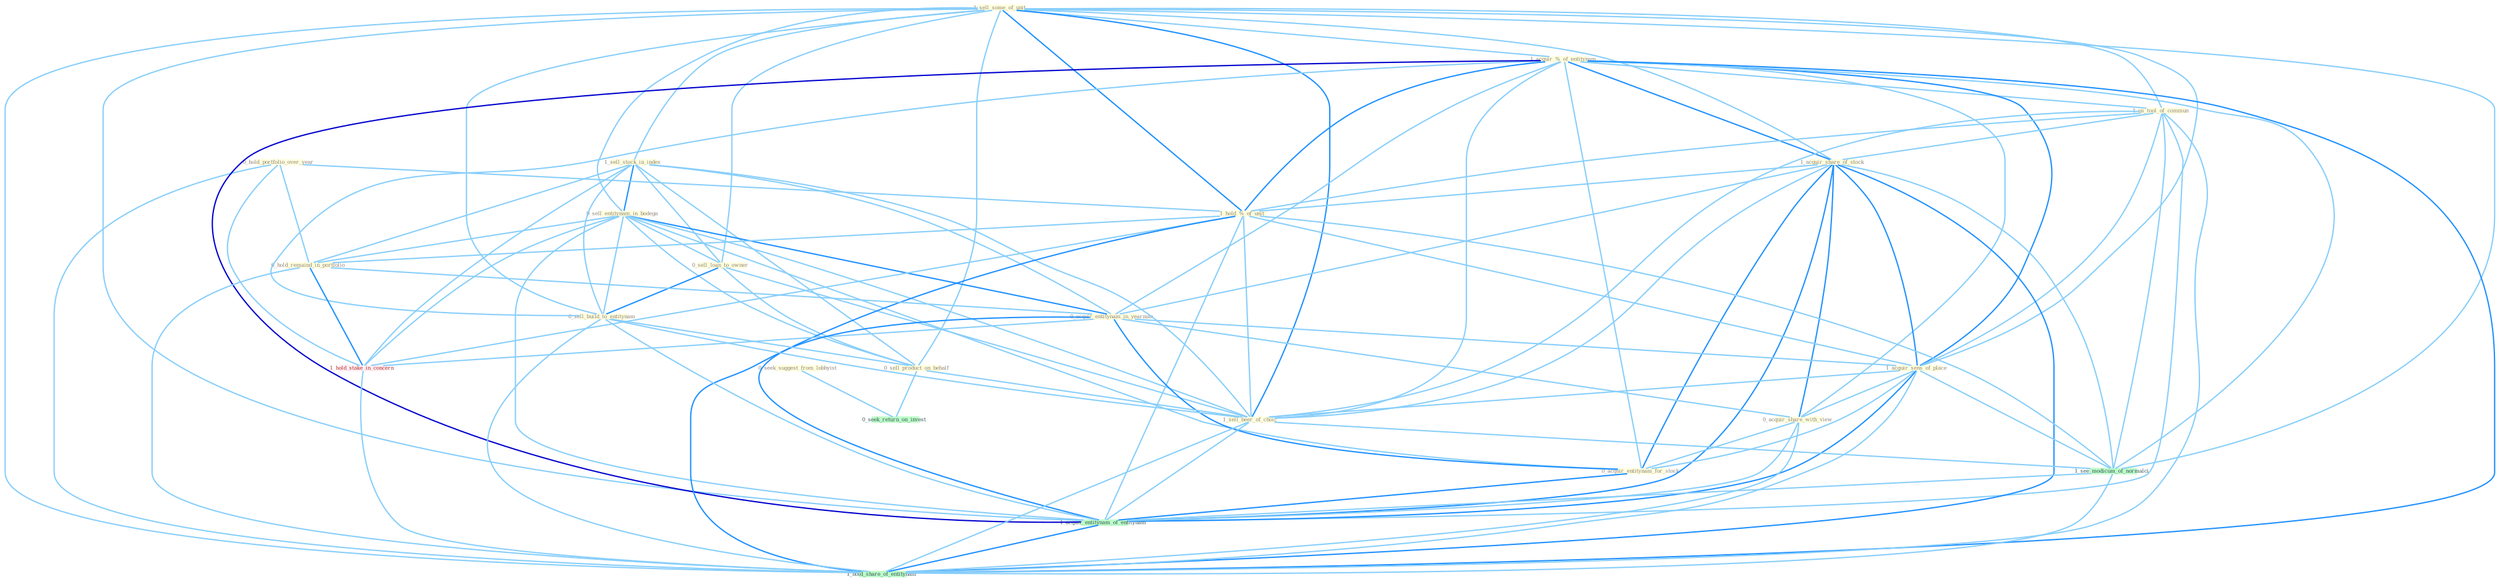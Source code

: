 Graph G{ 
    node
    [shape=polygon,style=filled,width=.5,height=.06,color="#BDFCC9",fixedsize=true,fontsize=4,
    fontcolor="#2f4f4f"];
    {node
    [color="#ffffe0", fontcolor="#8b7d6b"] "1_sell_some_of_unit " "1_sell_stock_in_index " "0_hold_portfolio_over_year " "1_acquir_%_of_entitynam " "0_sell_entitynam_in_bodega " "0_seek_suggest_from_lobbyist " "0_sell_loan_to_owner " "1_us_tool_of_commun " "1_acquir_share_of_stock " "1_hold_%_of_unit " "0_hold_remaind_in_portfolio " "0_acquir_entitynam_in_yearnum " "1_acquir_sens_of_place " "0_acquir_share_with_view " "0_sell_build_to_entitynam " "0_sell_product_on_behalf " "1_sell_beer_of_choic " "0_acquir_entitynam_for_stock "}
{node [color="#fff0f5", fontcolor="#b22222"] "1_hold_stake_in_concern "}
edge [color="#B0E2FF"];

	"1_sell_some_of_unit " -- "1_sell_stock_in_index " [w="1", color="#87cefa" ];
	"1_sell_some_of_unit " -- "1_acquir_%_of_entitynam " [w="1", color="#87cefa" ];
	"1_sell_some_of_unit " -- "0_sell_entitynam_in_bodega " [w="1", color="#87cefa" ];
	"1_sell_some_of_unit " -- "0_sell_loan_to_owner " [w="1", color="#87cefa" ];
	"1_sell_some_of_unit " -- "1_us_tool_of_commun " [w="1", color="#87cefa" ];
	"1_sell_some_of_unit " -- "1_acquir_share_of_stock " [w="1", color="#87cefa" ];
	"1_sell_some_of_unit " -- "1_hold_%_of_unit " [w="2", color="#1e90ff" , len=0.8];
	"1_sell_some_of_unit " -- "1_acquir_sens_of_place " [w="1", color="#87cefa" ];
	"1_sell_some_of_unit " -- "0_sell_build_to_entitynam " [w="1", color="#87cefa" ];
	"1_sell_some_of_unit " -- "0_sell_product_on_behalf " [w="1", color="#87cefa" ];
	"1_sell_some_of_unit " -- "1_sell_beer_of_choic " [w="2", color="#1e90ff" , len=0.8];
	"1_sell_some_of_unit " -- "1_see_modicum_of_normalci " [w="1", color="#87cefa" ];
	"1_sell_some_of_unit " -- "1_acquir_entitynam_of_entitynam " [w="1", color="#87cefa" ];
	"1_sell_some_of_unit " -- "1_hold_share_of_entitynam " [w="1", color="#87cefa" ];
	"1_sell_stock_in_index " -- "0_sell_entitynam_in_bodega " [w="2", color="#1e90ff" , len=0.8];
	"1_sell_stock_in_index " -- "0_sell_loan_to_owner " [w="1", color="#87cefa" ];
	"1_sell_stock_in_index " -- "0_hold_remaind_in_portfolio " [w="1", color="#87cefa" ];
	"1_sell_stock_in_index " -- "0_acquir_entitynam_in_yearnum " [w="1", color="#87cefa" ];
	"1_sell_stock_in_index " -- "0_sell_build_to_entitynam " [w="1", color="#87cefa" ];
	"1_sell_stock_in_index " -- "0_sell_product_on_behalf " [w="1", color="#87cefa" ];
	"1_sell_stock_in_index " -- "1_sell_beer_of_choic " [w="1", color="#87cefa" ];
	"1_sell_stock_in_index " -- "1_hold_stake_in_concern " [w="1", color="#87cefa" ];
	"0_hold_portfolio_over_year " -- "1_hold_%_of_unit " [w="1", color="#87cefa" ];
	"0_hold_portfolio_over_year " -- "0_hold_remaind_in_portfolio " [w="1", color="#87cefa" ];
	"0_hold_portfolio_over_year " -- "1_hold_stake_in_concern " [w="1", color="#87cefa" ];
	"0_hold_portfolio_over_year " -- "1_hold_share_of_entitynam " [w="1", color="#87cefa" ];
	"1_acquir_%_of_entitynam " -- "1_us_tool_of_commun " [w="1", color="#87cefa" ];
	"1_acquir_%_of_entitynam " -- "1_acquir_share_of_stock " [w="2", color="#1e90ff" , len=0.8];
	"1_acquir_%_of_entitynam " -- "1_hold_%_of_unit " [w="2", color="#1e90ff" , len=0.8];
	"1_acquir_%_of_entitynam " -- "0_acquir_entitynam_in_yearnum " [w="1", color="#87cefa" ];
	"1_acquir_%_of_entitynam " -- "1_acquir_sens_of_place " [w="2", color="#1e90ff" , len=0.8];
	"1_acquir_%_of_entitynam " -- "0_acquir_share_with_view " [w="1", color="#87cefa" ];
	"1_acquir_%_of_entitynam " -- "0_sell_build_to_entitynam " [w="1", color="#87cefa" ];
	"1_acquir_%_of_entitynam " -- "1_sell_beer_of_choic " [w="1", color="#87cefa" ];
	"1_acquir_%_of_entitynam " -- "0_acquir_entitynam_for_stock " [w="1", color="#87cefa" ];
	"1_acquir_%_of_entitynam " -- "1_see_modicum_of_normalci " [w="1", color="#87cefa" ];
	"1_acquir_%_of_entitynam " -- "1_acquir_entitynam_of_entitynam " [w="3", color="#0000cd" , len=0.6];
	"1_acquir_%_of_entitynam " -- "1_hold_share_of_entitynam " [w="2", color="#1e90ff" , len=0.8];
	"0_sell_entitynam_in_bodega " -- "0_sell_loan_to_owner " [w="1", color="#87cefa" ];
	"0_sell_entitynam_in_bodega " -- "0_hold_remaind_in_portfolio " [w="1", color="#87cefa" ];
	"0_sell_entitynam_in_bodega " -- "0_acquir_entitynam_in_yearnum " [w="2", color="#1e90ff" , len=0.8];
	"0_sell_entitynam_in_bodega " -- "0_sell_build_to_entitynam " [w="1", color="#87cefa" ];
	"0_sell_entitynam_in_bodega " -- "0_sell_product_on_behalf " [w="1", color="#87cefa" ];
	"0_sell_entitynam_in_bodega " -- "1_sell_beer_of_choic " [w="1", color="#87cefa" ];
	"0_sell_entitynam_in_bodega " -- "0_acquir_entitynam_for_stock " [w="1", color="#87cefa" ];
	"0_sell_entitynam_in_bodega " -- "1_hold_stake_in_concern " [w="1", color="#87cefa" ];
	"0_sell_entitynam_in_bodega " -- "1_acquir_entitynam_of_entitynam " [w="1", color="#87cefa" ];
	"0_seek_suggest_from_lobbyist " -- "0_seek_return_on_invest " [w="1", color="#87cefa" ];
	"0_sell_loan_to_owner " -- "0_sell_build_to_entitynam " [w="2", color="#1e90ff" , len=0.8];
	"0_sell_loan_to_owner " -- "0_sell_product_on_behalf " [w="1", color="#87cefa" ];
	"0_sell_loan_to_owner " -- "1_sell_beer_of_choic " [w="1", color="#87cefa" ];
	"1_us_tool_of_commun " -- "1_acquir_share_of_stock " [w="1", color="#87cefa" ];
	"1_us_tool_of_commun " -- "1_hold_%_of_unit " [w="1", color="#87cefa" ];
	"1_us_tool_of_commun " -- "1_acquir_sens_of_place " [w="1", color="#87cefa" ];
	"1_us_tool_of_commun " -- "1_sell_beer_of_choic " [w="1", color="#87cefa" ];
	"1_us_tool_of_commun " -- "1_see_modicum_of_normalci " [w="1", color="#87cefa" ];
	"1_us_tool_of_commun " -- "1_acquir_entitynam_of_entitynam " [w="1", color="#87cefa" ];
	"1_us_tool_of_commun " -- "1_hold_share_of_entitynam " [w="1", color="#87cefa" ];
	"1_acquir_share_of_stock " -- "1_hold_%_of_unit " [w="1", color="#87cefa" ];
	"1_acquir_share_of_stock " -- "0_acquir_entitynam_in_yearnum " [w="1", color="#87cefa" ];
	"1_acquir_share_of_stock " -- "1_acquir_sens_of_place " [w="2", color="#1e90ff" , len=0.8];
	"1_acquir_share_of_stock " -- "0_acquir_share_with_view " [w="2", color="#1e90ff" , len=0.8];
	"1_acquir_share_of_stock " -- "1_sell_beer_of_choic " [w="1", color="#87cefa" ];
	"1_acquir_share_of_stock " -- "0_acquir_entitynam_for_stock " [w="2", color="#1e90ff" , len=0.8];
	"1_acquir_share_of_stock " -- "1_see_modicum_of_normalci " [w="1", color="#87cefa" ];
	"1_acquir_share_of_stock " -- "1_acquir_entitynam_of_entitynam " [w="2", color="#1e90ff" , len=0.8];
	"1_acquir_share_of_stock " -- "1_hold_share_of_entitynam " [w="2", color="#1e90ff" , len=0.8];
	"1_hold_%_of_unit " -- "0_hold_remaind_in_portfolio " [w="1", color="#87cefa" ];
	"1_hold_%_of_unit " -- "1_acquir_sens_of_place " [w="1", color="#87cefa" ];
	"1_hold_%_of_unit " -- "1_sell_beer_of_choic " [w="1", color="#87cefa" ];
	"1_hold_%_of_unit " -- "1_hold_stake_in_concern " [w="1", color="#87cefa" ];
	"1_hold_%_of_unit " -- "1_see_modicum_of_normalci " [w="1", color="#87cefa" ];
	"1_hold_%_of_unit " -- "1_acquir_entitynam_of_entitynam " [w="1", color="#87cefa" ];
	"1_hold_%_of_unit " -- "1_hold_share_of_entitynam " [w="2", color="#1e90ff" , len=0.8];
	"0_hold_remaind_in_portfolio " -- "0_acquir_entitynam_in_yearnum " [w="1", color="#87cefa" ];
	"0_hold_remaind_in_portfolio " -- "1_hold_stake_in_concern " [w="2", color="#1e90ff" , len=0.8];
	"0_hold_remaind_in_portfolio " -- "1_hold_share_of_entitynam " [w="1", color="#87cefa" ];
	"0_acquir_entitynam_in_yearnum " -- "1_acquir_sens_of_place " [w="1", color="#87cefa" ];
	"0_acquir_entitynam_in_yearnum " -- "0_acquir_share_with_view " [w="1", color="#87cefa" ];
	"0_acquir_entitynam_in_yearnum " -- "0_acquir_entitynam_for_stock " [w="2", color="#1e90ff" , len=0.8];
	"0_acquir_entitynam_in_yearnum " -- "1_hold_stake_in_concern " [w="1", color="#87cefa" ];
	"0_acquir_entitynam_in_yearnum " -- "1_acquir_entitynam_of_entitynam " [w="2", color="#1e90ff" , len=0.8];
	"1_acquir_sens_of_place " -- "0_acquir_share_with_view " [w="1", color="#87cefa" ];
	"1_acquir_sens_of_place " -- "1_sell_beer_of_choic " [w="1", color="#87cefa" ];
	"1_acquir_sens_of_place " -- "0_acquir_entitynam_for_stock " [w="1", color="#87cefa" ];
	"1_acquir_sens_of_place " -- "1_see_modicum_of_normalci " [w="1", color="#87cefa" ];
	"1_acquir_sens_of_place " -- "1_acquir_entitynam_of_entitynam " [w="2", color="#1e90ff" , len=0.8];
	"1_acquir_sens_of_place " -- "1_hold_share_of_entitynam " [w="1", color="#87cefa" ];
	"0_acquir_share_with_view " -- "0_acquir_entitynam_for_stock " [w="1", color="#87cefa" ];
	"0_acquir_share_with_view " -- "1_acquir_entitynam_of_entitynam " [w="1", color="#87cefa" ];
	"0_acquir_share_with_view " -- "1_hold_share_of_entitynam " [w="1", color="#87cefa" ];
	"0_sell_build_to_entitynam " -- "0_sell_product_on_behalf " [w="1", color="#87cefa" ];
	"0_sell_build_to_entitynam " -- "1_sell_beer_of_choic " [w="1", color="#87cefa" ];
	"0_sell_build_to_entitynam " -- "1_acquir_entitynam_of_entitynam " [w="1", color="#87cefa" ];
	"0_sell_build_to_entitynam " -- "1_hold_share_of_entitynam " [w="1", color="#87cefa" ];
	"0_sell_product_on_behalf " -- "1_sell_beer_of_choic " [w="1", color="#87cefa" ];
	"0_sell_product_on_behalf " -- "0_seek_return_on_invest " [w="1", color="#87cefa" ];
	"1_sell_beer_of_choic " -- "1_see_modicum_of_normalci " [w="1", color="#87cefa" ];
	"1_sell_beer_of_choic " -- "1_acquir_entitynam_of_entitynam " [w="1", color="#87cefa" ];
	"1_sell_beer_of_choic " -- "1_hold_share_of_entitynam " [w="1", color="#87cefa" ];
	"0_acquir_entitynam_for_stock " -- "1_acquir_entitynam_of_entitynam " [w="2", color="#1e90ff" , len=0.8];
	"1_hold_stake_in_concern " -- "1_hold_share_of_entitynam " [w="1", color="#87cefa" ];
	"1_see_modicum_of_normalci " -- "1_acquir_entitynam_of_entitynam " [w="1", color="#87cefa" ];
	"1_see_modicum_of_normalci " -- "1_hold_share_of_entitynam " [w="1", color="#87cefa" ];
	"1_acquir_entitynam_of_entitynam " -- "1_hold_share_of_entitynam " [w="2", color="#1e90ff" , len=0.8];
}